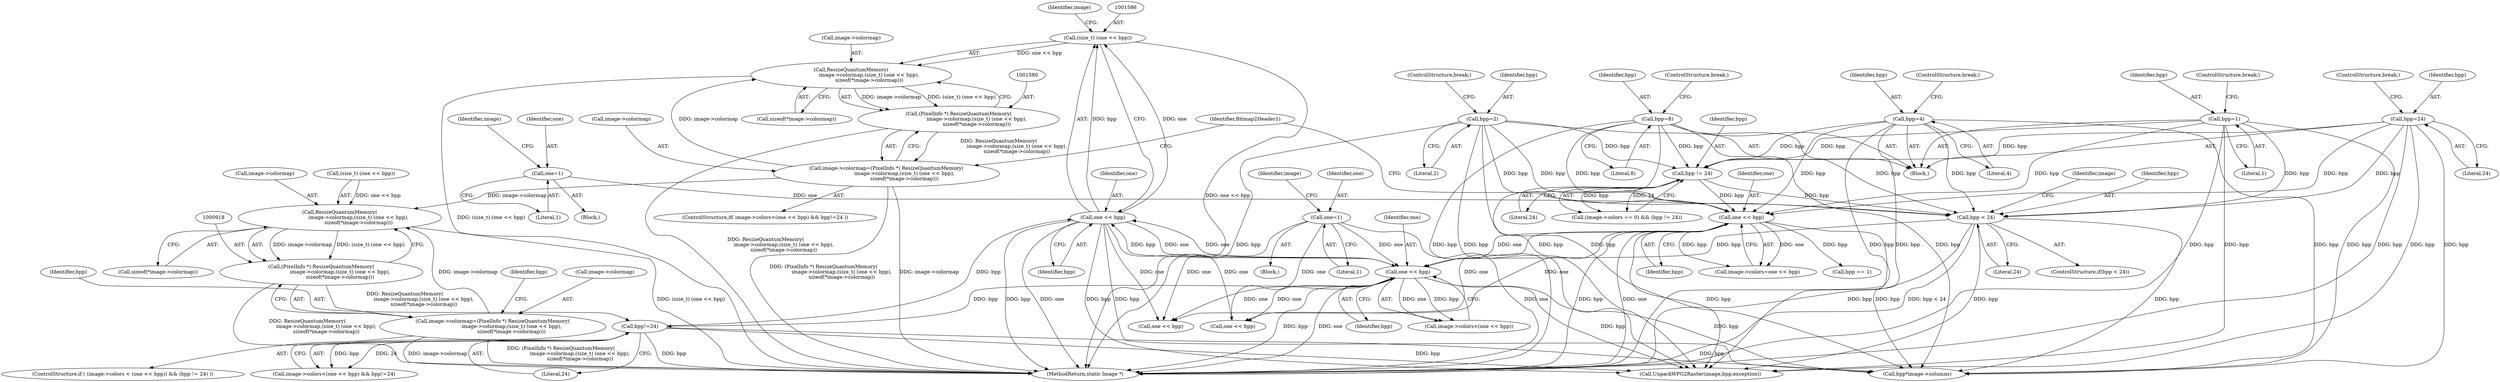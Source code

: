 digraph "0_ImageMagick_aecd0ada163a4d6c769cec178955d5f3e9316f2f_1@pointer" {
"1001581" [label="(Call,ResizeQuantumMemory(\n                       image->colormap,(size_t) (one << bpp),\n                       sizeof(*image->colormap)))"];
"1001575" [label="(Call,image->colormap=(PixelInfo *) ResizeQuantumMemory(\n                       image->colormap,(size_t) (one << bpp),\n                       sizeof(*image->colormap)))"];
"1001579" [label="(Call,(PixelInfo *) ResizeQuantumMemory(\n                       image->colormap,(size_t) (one << bpp),\n                       sizeof(*image->colormap)))"];
"1001581" [label="(Call,ResizeQuantumMemory(\n                       image->colormap,(size_t) (one << bpp),\n                       sizeof(*image->colormap)))"];
"1001585" [label="(Call,(size_t) (one << bpp))"];
"1001587" [label="(Call,one << bpp)"];
"1001569" [label="(Call,one << bpp)"];
"1001545" [label="(Call,one << bpp)"];
"1001538" [label="(Call,one=1)"];
"1001475" [label="(Call,bpp=2)"];
"1001533" [label="(Call,bpp != 24)"];
"1001485" [label="(Call,bpp=8)"];
"1001470" [label="(Call,bpp=1)"];
"1001480" [label="(Call,bpp=4)"];
"1001490" [label="(Call,bpp=24)"];
"1000191" [label="(Call,one=1)"];
"1001560" [label="(Call,bpp < 24)"];
"1001572" [label="(Call,bpp!=24)"];
"1000919" [label="(Call,ResizeQuantumMemory(\n                        image->colormap,(size_t) (one << bpp),\n                        sizeof(*image->colormap)))"];
"1000917" [label="(Call,(PixelInfo *) ResizeQuantumMemory(\n                        image->colormap,(size_t) (one << bpp),\n                        sizeof(*image->colormap)))"];
"1000913" [label="(Call,image->colormap=(PixelInfo *) ResizeQuantumMemory(\n                        image->colormap,(size_t) (one << bpp),\n                        sizeof(*image->colormap)))"];
"1000919" [label="(Call,ResizeQuantumMemory(\n                        image->colormap,(size_t) (one << bpp),\n                        sizeof(*image->colormap)))"];
"1001538" [label="(Call,one=1)"];
"1001478" [label="(ControlStructure,break;)"];
"1001564" [label="(Call,image->colors<(one << bpp) && bpp!=24)"];
"1001486" [label="(Identifier,bpp)"];
"1001574" [label="(Literal,24)"];
"1000913" [label="(Call,image->colormap=(PixelInfo *) ResizeQuantumMemory(\n                        image->colormap,(size_t) (one << bpp),\n                        sizeof(*image->colormap)))"];
"1001571" [label="(Identifier,bpp)"];
"1001485" [label="(Call,bpp=8)"];
"1001543" [label="(Identifier,image)"];
"1000901" [label="(ControlStructure,if ( (image->colors < (one << bpp)) && (bpp != 24) ))"];
"1001490" [label="(Call,bpp=24)"];
"1000923" [label="(Call,(size_t) (one << bpp))"];
"1001593" [label="(Identifier,image)"];
"1000819" [label="(Call,one << bpp)"];
"1001585" [label="(Call,(size_t) (one << bpp))"];
"1001493" [label="(ControlStructure,break;)"];
"1000191" [label="(Call,one=1)"];
"1001569" [label="(Call,one << bpp)"];
"1001535" [label="(Literal,24)"];
"1001539" [label="(Identifier,one)"];
"1001477" [label="(Literal,2)"];
"1001942" [label="(MethodReturn,static Image *)"];
"1001589" [label="(Identifier,bpp)"];
"1001562" [label="(Literal,24)"];
"1001533" [label="(Call,bpp != 24)"];
"1001476" [label="(Identifier,bpp)"];
"1000934" [label="(Call,bpp == 1)"];
"1000141" [label="(Block,)"];
"1001471" [label="(Identifier,bpp)"];
"1001475" [label="(Call,bpp=2)"];
"1001492" [label="(Literal,24)"];
"1001470" [label="(Call,bpp=1)"];
"1001597" [label="(Identifier,Bitmap2Header1)"];
"1001487" [label="(Literal,8)"];
"1001559" [label="(ControlStructure,if(bpp < 24))"];
"1001575" [label="(Call,image->colormap=(PixelInfo *) ResizeQuantumMemory(\n                       image->colormap,(size_t) (one << bpp),\n                       sizeof(*image->colormap)))"];
"1001567" [label="(Identifier,image)"];
"1001582" [label="(Call,image->colormap)"];
"1001590" [label="(Call,sizeof(*image->colormap))"];
"1001546" [label="(Identifier,one)"];
"1000920" [label="(Call,image->colormap)"];
"1001480" [label="(Call,bpp=4)"];
"1000935" [label="(Identifier,bpp)"];
"1001674" [label="(Call,UnpackWPG2Raster(image,bpp,exception))"];
"1001560" [label="(Call,bpp < 24)"];
"1001468" [label="(Block,)"];
"1000907" [label="(Call,one << bpp)"];
"1001481" [label="(Identifier,bpp)"];
"1001545" [label="(Call,one << bpp)"];
"1001563" [label="(ControlStructure,if( image->colors<(one << bpp) && bpp!=24 ))"];
"1000917" [label="(Call,(PixelInfo *) ResizeQuantumMemory(\n                        image->colormap,(size_t) (one << bpp),\n                        sizeof(*image->colormap)))"];
"1001581" [label="(Call,ResizeQuantumMemory(\n                       image->colormap,(size_t) (one << bpp),\n                       sizeof(*image->colormap)))"];
"1001472" [label="(Literal,1)"];
"1001587" [label="(Call,one << bpp)"];
"1001579" [label="(Call,(PixelInfo *) ResizeQuantumMemory(\n                       image->colormap,(size_t) (one << bpp),\n                       sizeof(*image->colormap)))"];
"1001491" [label="(Identifier,bpp)"];
"1001488" [label="(ControlStructure,break;)"];
"1001608" [label="(Call,bpp*image->columns)"];
"1001570" [label="(Identifier,one)"];
"1001547" [label="(Identifier,bpp)"];
"1001536" [label="(Block,)"];
"1001482" [label="(Literal,4)"];
"1000195" [label="(Identifier,image)"];
"1001573" [label="(Identifier,bpp)"];
"1001565" [label="(Call,image->colors<(one << bpp))"];
"1001561" [label="(Identifier,bpp)"];
"1001541" [label="(Call,image->colors=one << bpp)"];
"1001576" [label="(Call,image->colormap)"];
"1001483" [label="(ControlStructure,break;)"];
"1000192" [label="(Identifier,one)"];
"1000928" [label="(Call,sizeof(*image->colormap))"];
"1001540" [label="(Literal,1)"];
"1001588" [label="(Identifier,one)"];
"1001534" [label="(Identifier,bpp)"];
"1001527" [label="(Call,(image->colors == 0) && (bpp != 24))"];
"1001572" [label="(Call,bpp!=24)"];
"1000193" [label="(Literal,1)"];
"1000914" [label="(Call,image->colormap)"];
"1001473" [label="(ControlStructure,break;)"];
"1001581" -> "1001579"  [label="AST: "];
"1001581" -> "1001590"  [label="CFG: "];
"1001582" -> "1001581"  [label="AST: "];
"1001585" -> "1001581"  [label="AST: "];
"1001590" -> "1001581"  [label="AST: "];
"1001579" -> "1001581"  [label="CFG: "];
"1001581" -> "1001942"  [label="DDG: (size_t) (one << bpp)"];
"1001581" -> "1001579"  [label="DDG: image->colormap"];
"1001581" -> "1001579"  [label="DDG: (size_t) (one << bpp)"];
"1001575" -> "1001581"  [label="DDG: image->colormap"];
"1001585" -> "1001581"  [label="DDG: one << bpp"];
"1001575" -> "1001563"  [label="AST: "];
"1001575" -> "1001579"  [label="CFG: "];
"1001576" -> "1001575"  [label="AST: "];
"1001579" -> "1001575"  [label="AST: "];
"1001597" -> "1001575"  [label="CFG: "];
"1001575" -> "1001942"  [label="DDG: (PixelInfo *) ResizeQuantumMemory(\n                       image->colormap,(size_t) (one << bpp),\n                       sizeof(*image->colormap))"];
"1001575" -> "1001942"  [label="DDG: image->colormap"];
"1001575" -> "1000919"  [label="DDG: image->colormap"];
"1001579" -> "1001575"  [label="DDG: ResizeQuantumMemory(\n                       image->colormap,(size_t) (one << bpp),\n                       sizeof(*image->colormap))"];
"1001580" -> "1001579"  [label="AST: "];
"1001579" -> "1001942"  [label="DDG: ResizeQuantumMemory(\n                       image->colormap,(size_t) (one << bpp),\n                       sizeof(*image->colormap))"];
"1001585" -> "1001587"  [label="CFG: "];
"1001586" -> "1001585"  [label="AST: "];
"1001587" -> "1001585"  [label="AST: "];
"1001593" -> "1001585"  [label="CFG: "];
"1001585" -> "1001942"  [label="DDG: one << bpp"];
"1001587" -> "1001585"  [label="DDG: one"];
"1001587" -> "1001585"  [label="DDG: bpp"];
"1001587" -> "1001589"  [label="CFG: "];
"1001588" -> "1001587"  [label="AST: "];
"1001589" -> "1001587"  [label="AST: "];
"1001587" -> "1001942"  [label="DDG: bpp"];
"1001587" -> "1001942"  [label="DDG: one"];
"1001587" -> "1000819"  [label="DDG: one"];
"1001587" -> "1000907"  [label="DDG: one"];
"1001587" -> "1001569"  [label="DDG: one"];
"1001569" -> "1001587"  [label="DDG: one"];
"1001569" -> "1001587"  [label="DDG: bpp"];
"1001572" -> "1001587"  [label="DDG: bpp"];
"1001587" -> "1001608"  [label="DDG: bpp"];
"1001587" -> "1001674"  [label="DDG: bpp"];
"1001569" -> "1001565"  [label="AST: "];
"1001569" -> "1001571"  [label="CFG: "];
"1001570" -> "1001569"  [label="AST: "];
"1001571" -> "1001569"  [label="AST: "];
"1001565" -> "1001569"  [label="CFG: "];
"1001569" -> "1001942"  [label="DDG: bpp"];
"1001569" -> "1001942"  [label="DDG: one"];
"1001569" -> "1000819"  [label="DDG: one"];
"1001569" -> "1000907"  [label="DDG: one"];
"1001569" -> "1001565"  [label="DDG: one"];
"1001569" -> "1001565"  [label="DDG: bpp"];
"1001545" -> "1001569"  [label="DDG: one"];
"1000191" -> "1001569"  [label="DDG: one"];
"1001560" -> "1001569"  [label="DDG: bpp"];
"1001569" -> "1001572"  [label="DDG: bpp"];
"1001569" -> "1001608"  [label="DDG: bpp"];
"1001569" -> "1001674"  [label="DDG: bpp"];
"1001545" -> "1001541"  [label="AST: "];
"1001545" -> "1001547"  [label="CFG: "];
"1001546" -> "1001545"  [label="AST: "];
"1001547" -> "1001545"  [label="AST: "];
"1001541" -> "1001545"  [label="CFG: "];
"1001545" -> "1001942"  [label="DDG: bpp"];
"1001545" -> "1001942"  [label="DDG: one"];
"1001545" -> "1000819"  [label="DDG: one"];
"1001545" -> "1000907"  [label="DDG: one"];
"1001545" -> "1000934"  [label="DDG: bpp"];
"1001545" -> "1001541"  [label="DDG: one"];
"1001545" -> "1001541"  [label="DDG: bpp"];
"1001538" -> "1001545"  [label="DDG: one"];
"1001475" -> "1001545"  [label="DDG: bpp"];
"1001533" -> "1001545"  [label="DDG: bpp"];
"1001485" -> "1001545"  [label="DDG: bpp"];
"1001470" -> "1001545"  [label="DDG: bpp"];
"1001480" -> "1001545"  [label="DDG: bpp"];
"1001490" -> "1001545"  [label="DDG: bpp"];
"1001545" -> "1001608"  [label="DDG: bpp"];
"1001545" -> "1001674"  [label="DDG: bpp"];
"1001538" -> "1001536"  [label="AST: "];
"1001538" -> "1001540"  [label="CFG: "];
"1001539" -> "1001538"  [label="AST: "];
"1001540" -> "1001538"  [label="AST: "];
"1001543" -> "1001538"  [label="CFG: "];
"1001475" -> "1001468"  [label="AST: "];
"1001475" -> "1001477"  [label="CFG: "];
"1001476" -> "1001475"  [label="AST: "];
"1001477" -> "1001475"  [label="AST: "];
"1001478" -> "1001475"  [label="CFG: "];
"1001475" -> "1001942"  [label="DDG: bpp"];
"1001475" -> "1001533"  [label="DDG: bpp"];
"1001475" -> "1001560"  [label="DDG: bpp"];
"1001475" -> "1001608"  [label="DDG: bpp"];
"1001475" -> "1001674"  [label="DDG: bpp"];
"1001533" -> "1001527"  [label="AST: "];
"1001533" -> "1001535"  [label="CFG: "];
"1001534" -> "1001533"  [label="AST: "];
"1001535" -> "1001533"  [label="AST: "];
"1001527" -> "1001533"  [label="CFG: "];
"1001533" -> "1001527"  [label="DDG: bpp"];
"1001533" -> "1001527"  [label="DDG: 24"];
"1001485" -> "1001533"  [label="DDG: bpp"];
"1001470" -> "1001533"  [label="DDG: bpp"];
"1001480" -> "1001533"  [label="DDG: bpp"];
"1001490" -> "1001533"  [label="DDG: bpp"];
"1001533" -> "1001560"  [label="DDG: bpp"];
"1001485" -> "1001468"  [label="AST: "];
"1001485" -> "1001487"  [label="CFG: "];
"1001486" -> "1001485"  [label="AST: "];
"1001487" -> "1001485"  [label="AST: "];
"1001488" -> "1001485"  [label="CFG: "];
"1001485" -> "1001942"  [label="DDG: bpp"];
"1001485" -> "1001560"  [label="DDG: bpp"];
"1001485" -> "1001608"  [label="DDG: bpp"];
"1001485" -> "1001674"  [label="DDG: bpp"];
"1001470" -> "1001468"  [label="AST: "];
"1001470" -> "1001472"  [label="CFG: "];
"1001471" -> "1001470"  [label="AST: "];
"1001472" -> "1001470"  [label="AST: "];
"1001473" -> "1001470"  [label="CFG: "];
"1001470" -> "1001942"  [label="DDG: bpp"];
"1001470" -> "1001560"  [label="DDG: bpp"];
"1001470" -> "1001608"  [label="DDG: bpp"];
"1001470" -> "1001674"  [label="DDG: bpp"];
"1001480" -> "1001468"  [label="AST: "];
"1001480" -> "1001482"  [label="CFG: "];
"1001481" -> "1001480"  [label="AST: "];
"1001482" -> "1001480"  [label="AST: "];
"1001483" -> "1001480"  [label="CFG: "];
"1001480" -> "1001942"  [label="DDG: bpp"];
"1001480" -> "1001560"  [label="DDG: bpp"];
"1001480" -> "1001608"  [label="DDG: bpp"];
"1001480" -> "1001674"  [label="DDG: bpp"];
"1001490" -> "1001468"  [label="AST: "];
"1001490" -> "1001492"  [label="CFG: "];
"1001491" -> "1001490"  [label="AST: "];
"1001492" -> "1001490"  [label="AST: "];
"1001493" -> "1001490"  [label="CFG: "];
"1001490" -> "1001942"  [label="DDG: bpp"];
"1001490" -> "1001560"  [label="DDG: bpp"];
"1001490" -> "1001608"  [label="DDG: bpp"];
"1001490" -> "1001674"  [label="DDG: bpp"];
"1000191" -> "1000141"  [label="AST: "];
"1000191" -> "1000193"  [label="CFG: "];
"1000192" -> "1000191"  [label="AST: "];
"1000193" -> "1000191"  [label="AST: "];
"1000195" -> "1000191"  [label="CFG: "];
"1000191" -> "1001942"  [label="DDG: one"];
"1000191" -> "1000819"  [label="DDG: one"];
"1000191" -> "1000907"  [label="DDG: one"];
"1001560" -> "1001559"  [label="AST: "];
"1001560" -> "1001562"  [label="CFG: "];
"1001561" -> "1001560"  [label="AST: "];
"1001562" -> "1001560"  [label="AST: "];
"1001567" -> "1001560"  [label="CFG: "];
"1001597" -> "1001560"  [label="CFG: "];
"1001560" -> "1001942"  [label="DDG: bpp"];
"1001560" -> "1001942"  [label="DDG: bpp < 24"];
"1001560" -> "1001608"  [label="DDG: bpp"];
"1001560" -> "1001674"  [label="DDG: bpp"];
"1001572" -> "1001564"  [label="AST: "];
"1001572" -> "1001574"  [label="CFG: "];
"1001573" -> "1001572"  [label="AST: "];
"1001574" -> "1001572"  [label="AST: "];
"1001564" -> "1001572"  [label="CFG: "];
"1001572" -> "1001942"  [label="DDG: bpp"];
"1001572" -> "1001564"  [label="DDG: bpp"];
"1001572" -> "1001564"  [label="DDG: 24"];
"1001572" -> "1001608"  [label="DDG: bpp"];
"1001572" -> "1001674"  [label="DDG: bpp"];
"1000919" -> "1000917"  [label="AST: "];
"1000919" -> "1000928"  [label="CFG: "];
"1000920" -> "1000919"  [label="AST: "];
"1000923" -> "1000919"  [label="AST: "];
"1000928" -> "1000919"  [label="AST: "];
"1000917" -> "1000919"  [label="CFG: "];
"1000919" -> "1001942"  [label="DDG: (size_t) (one << bpp)"];
"1000919" -> "1000917"  [label="DDG: image->colormap"];
"1000919" -> "1000917"  [label="DDG: (size_t) (one << bpp)"];
"1000913" -> "1000919"  [label="DDG: image->colormap"];
"1000923" -> "1000919"  [label="DDG: one << bpp"];
"1000917" -> "1000913"  [label="AST: "];
"1000918" -> "1000917"  [label="AST: "];
"1000913" -> "1000917"  [label="CFG: "];
"1000917" -> "1001942"  [label="DDG: ResizeQuantumMemory(\n                        image->colormap,(size_t) (one << bpp),\n                        sizeof(*image->colormap))"];
"1000917" -> "1000913"  [label="DDG: ResizeQuantumMemory(\n                        image->colormap,(size_t) (one << bpp),\n                        sizeof(*image->colormap))"];
"1000913" -> "1000901"  [label="AST: "];
"1000914" -> "1000913"  [label="AST: "];
"1000935" -> "1000913"  [label="CFG: "];
"1000913" -> "1001942"  [label="DDG: image->colormap"];
"1000913" -> "1001942"  [label="DDG: (PixelInfo *) ResizeQuantumMemory(\n                        image->colormap,(size_t) (one << bpp),\n                        sizeof(*image->colormap))"];
}
